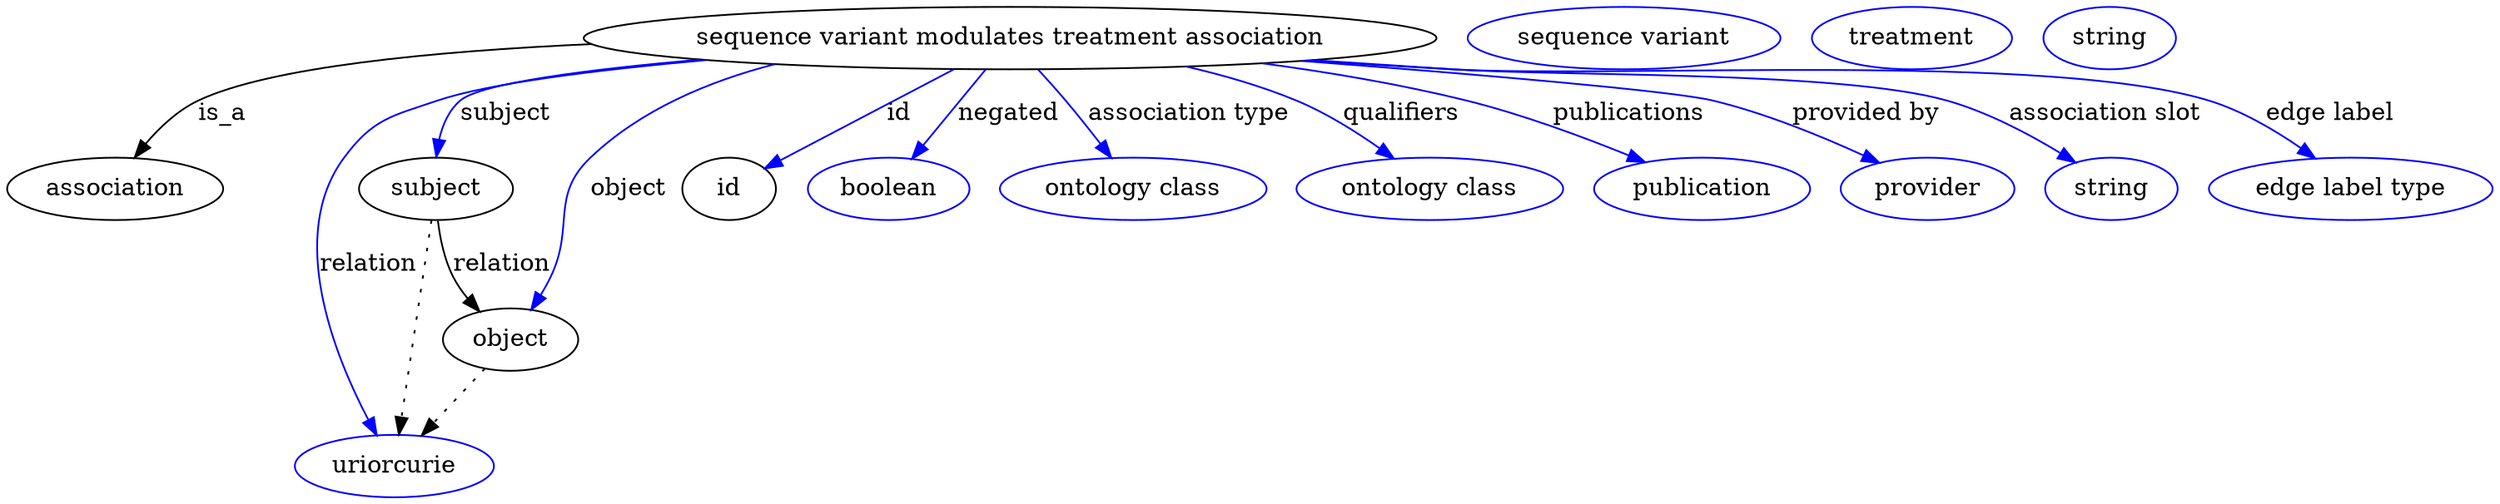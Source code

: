 digraph {
	graph [bb="0,0,1200.4,283"];
	node [label="\N"];
	"sequence variant modulates treatment association"	 [height=0.5,
		label="sequence variant modulates treatment association",
		pos="496.05,265",
		width=5.1815];
	association	 [height=0.5,
		pos="50.046,178",
		width=1.3902];
	"sequence variant modulates treatment association" -> association	 [label=is_a,
		lp="103.05,221.5",
		pos="e,59.666,195.81 332.2,256.38 229.88,249.96 113.59,240.36 92.046,229 81.326,223.35 72.301,213.67 65.397,204.26"];
	subject	 [height=0.5,
		pos="203.05,178",
		width=0.99297];
	"sequence variant modulates treatment association" -> subject	 [color=blue,
		label=subject,
		lp="241.55,221.5",
		pos="e,205.08,196.09 356.52,252.99 294.72,246.51 233.35,238 222.05,229 214.87,223.29 210.41,214.58 207.63,205.97",
		style=solid];
	relation	 [color=blue,
		height=0.5,
		label=uriorcurie,
		pos="185.05,18",
		width=1.2638];
	"sequence variant modulates treatment association" -> relation	 [color=blue,
		label=relation,
		lp="167.05,134.5",
		pos="e,175.27,35.659 352.85,253.39 294.3,247.35 234.04,239.11 207.05,229 182.46,219.79 171.64,218.46 158.05,196 129.37,148.63 153.31,\
81.572 170.78,44.765",
		style=solid];
	object	 [height=0.5,
		pos="245.05,91",
		width=0.9027];
	"sequence variant modulates treatment association" -> object	 [color=blue,
		label=object,
		lp="301.05,178",
		pos="e,253.2,108.44 422,248.42 369.1,235.22 303.92,215.74 284.05,196 261.11,173.22 272.73,157.14 261.05,127 259.86,123.94 258.55,120.76 \
257.22,117.62",
		style=solid];
	id	 [height=0.5,
		pos="354.05,178",
		width=0.75];
	"sequence variant modulates treatment association" -> id	 [color=blue,
		label=id,
		lp="439.55,221.5",
		pos="e,373.95,190.19 466.97,247.18 442.36,232.11 407.29,210.62 382.78,195.6",
		style=solid];
	negated	 [color=blue,
		height=0.5,
		label=boolean,
		pos="437.05,178",
		width=1.0652];
	"sequence variant modulates treatment association" -> negated	 [color=blue,
		label=negated,
		lp="492.55,221.5",
		pos="e,448.85,195.41 483.82,246.97 475.4,234.56 464.09,217.88 454.7,204.03",
		style=solid];
	"association type"	 [color=blue,
		height=0.5,
		label="ontology class",
		pos="555.05,178",
		width=1.7151];
	"sequence variant modulates treatment association" -> "association type"	 [color=blue,
		label="association type",
		lp="574.05,221.5",
		pos="e,543.04,195.71 508.27,246.97 516.63,234.64 527.85,218.1 537.21,204.3",
		style=solid];
	qualifiers	 [color=blue,
		height=0.5,
		label="ontology class",
		pos="696.05,178",
		width=1.7151];
	"sequence variant modulates treatment association" -> qualifiers	 [color=blue,
		label=qualifiers,
		lp="674.05,221.5",
		pos="e,675.16,195.14 569.48,248.36 587.11,243.19 605.59,236.77 622.05,229 637.79,221.57 653.86,210.93 666.99,201.29",
		style=solid];
	publications	 [color=blue,
		height=0.5,
		label=publication,
		pos="826.05,178",
		width=1.3902];
	"sequence variant modulates treatment association" -> publications	 [color=blue,
		label=publications,
		lp="779.55,221.5",
		pos="e,796.15,192.73 607.21,250.5 638.83,245.1 673.08,238.03 704.05,229 732.52,220.7 763.33,207.79 786.86,197.03",
		style=solid];
	"provided by"	 [color=blue,
		height=0.5,
		label=provider,
		pos="934.05,178",
		width=1.1193];
	"sequence variant modulates treatment association" -> "provided by"	 [color=blue,
		label="provided by",
		lp="894.05,221.5",
		pos="e,907.92,192.1 627.18,252.16 707.53,243.96 798.46,233.97 817.05,229 845.52,221.38 875.98,207.92 898.69,196.73",
		style=solid];
	"association slot"	 [color=blue,
		height=0.5,
		label=string,
		pos="1023,178",
		width=0.84854];
	"sequence variant modulates treatment association" -> "association slot"	 [color=blue,
		label="association slot",
		lp="1008,221.5",
		pos="e,1003.7,192 629.5,252.37 650.1,250.51 671.14,248.66 691.05,247 797.64,238.08 828.56,259.64 931.05,229 953.99,222.14 977.57,208.92 \
995.11,197.67",
		style=solid];
	"edge label"	 [color=blue,
		height=0.5,
		label="edge label type",
		pos="1136,178",
		width=1.7873];
	"sequence variant modulates treatment association" -> "edge label"	 [color=blue,
		label="edge label",
		lp="1113,221.5",
		pos="e,1115.3,195.11 626.84,252.16 648.28,250.27 670.27,248.47 691.05,247 771.61,241.29 976.96,253.1 1054,229 1073,223.06 1092,211.67 \
1107,201.15",
		style=solid];
	subject -> relation	 [pos="e,187.1,36.223 201.02,159.96 197.91,132.35 191.95,79.375 188.25,46.525",
		style=dotted];
	subject -> object	 [label=relation,
		lp="240.05,134.5",
		pos="e,231.43,107.49 207.18,159.99 209.85,149.97 213.81,137.45 219.05,127 220.95,123.2 223.24,119.37 225.66,115.69"];
	"sequence variant modulates treatment association_subject"	 [color=blue,
		height=0.5,
		label="sequence variant",
		pos="770.05,265",
		width=1.9318];
	object -> relation	 [pos="e,199.23,35.261 231.43,74.435 223.85,65.207 214.25,53.528 205.75,43.191",
		style=dotted];
	"sequence variant modulates treatment association_object"	 [color=blue,
		height=0.5,
		label=treatment,
		pos="902.05,265",
		width=1.2277];
	association_id	 [color=blue,
		height=0.5,
		label=string,
		pos="995.05,265",
		width=0.84854];
}

